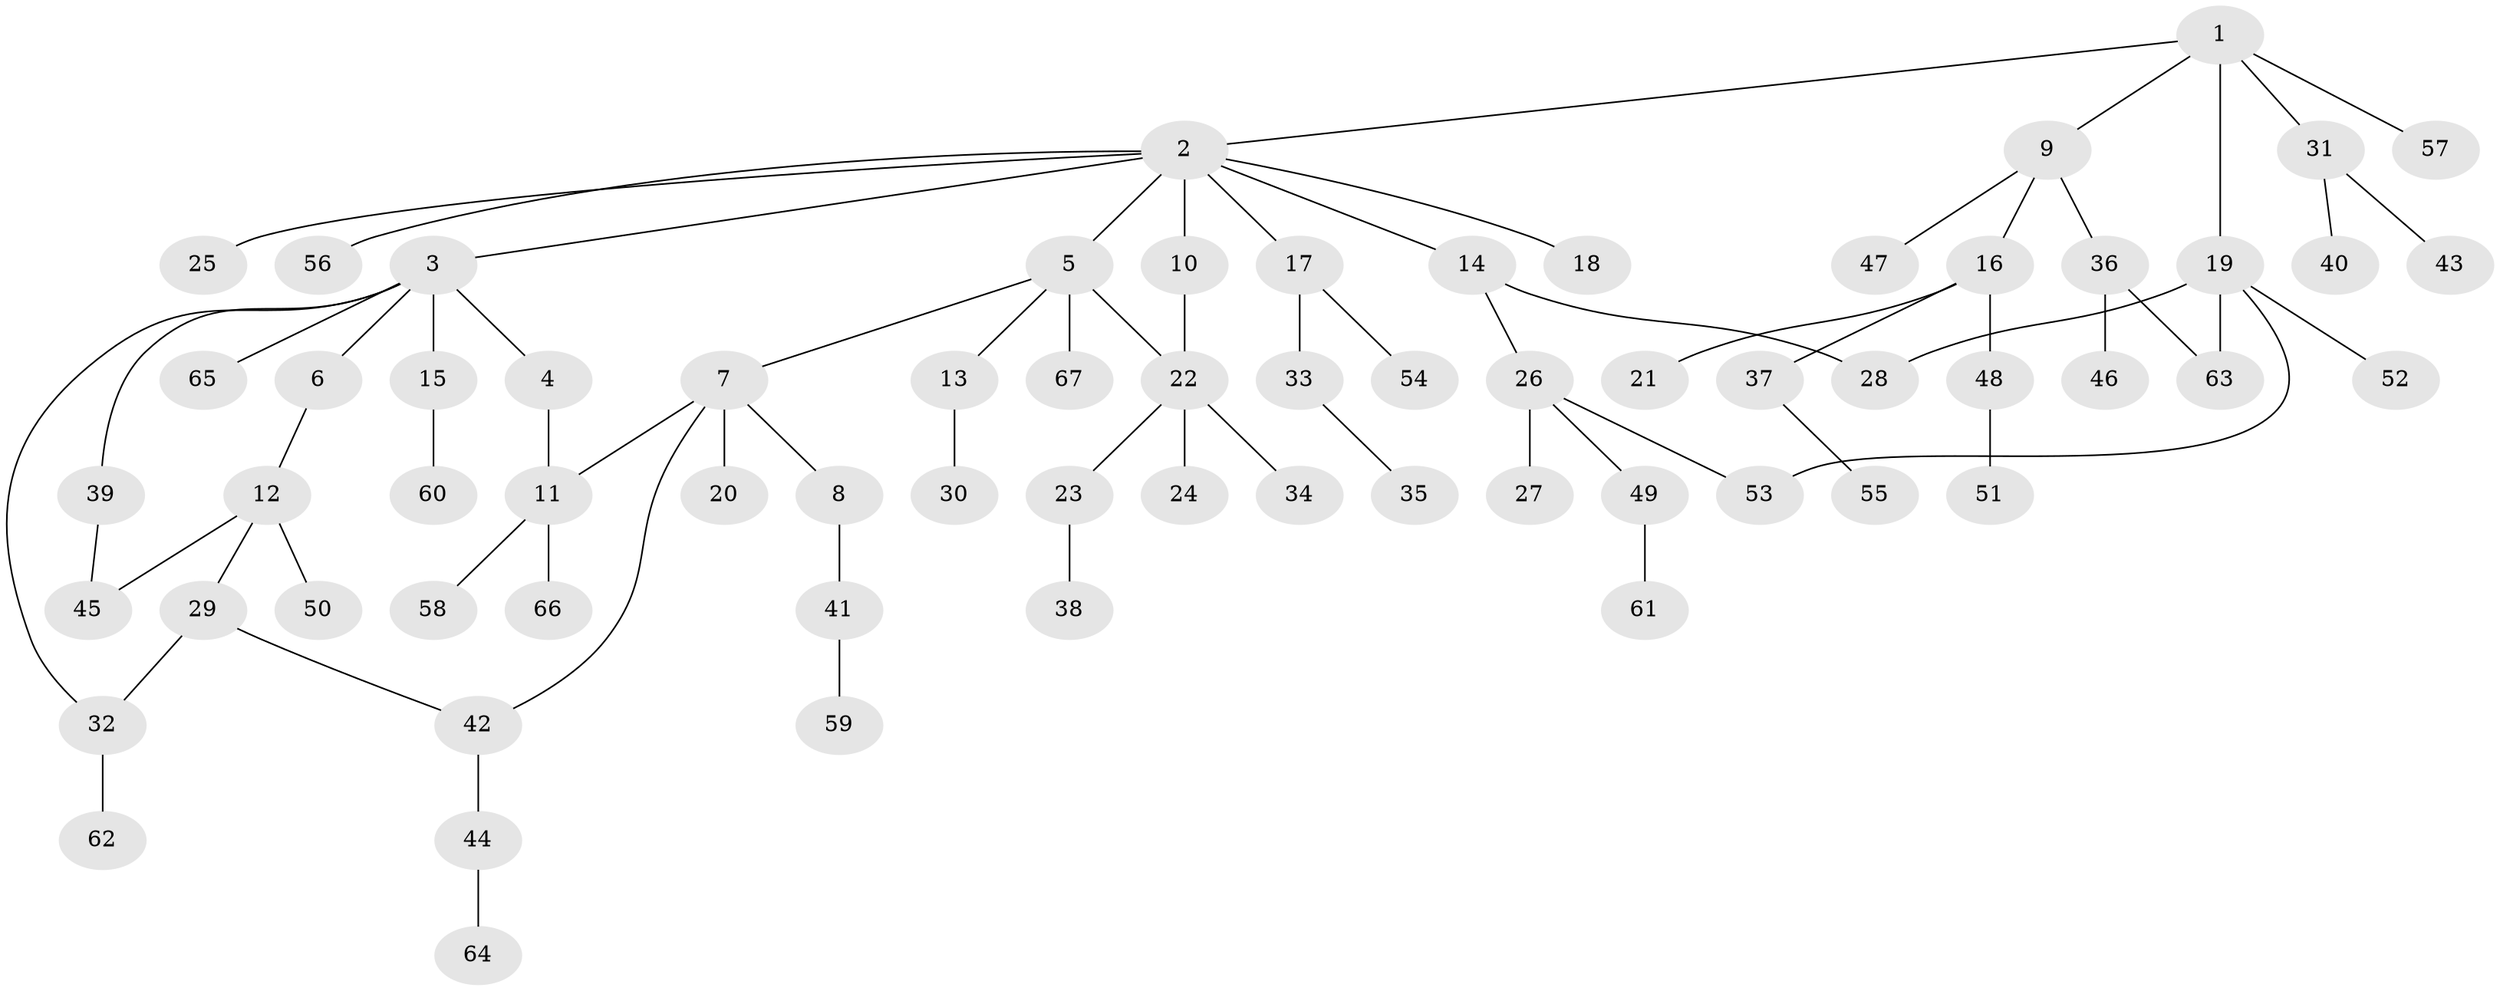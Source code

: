 // coarse degree distribution, {5: 0.08695652173913043, 9: 0.021739130434782608, 7: 0.021739130434782608, 2: 0.15217391304347827, 4: 0.06521739130434782, 1: 0.5434782608695652, 3: 0.10869565217391304}
// Generated by graph-tools (version 1.1) at 2025/16/03/04/25 18:16:51]
// undirected, 67 vertices, 74 edges
graph export_dot {
graph [start="1"]
  node [color=gray90,style=filled];
  1;
  2;
  3;
  4;
  5;
  6;
  7;
  8;
  9;
  10;
  11;
  12;
  13;
  14;
  15;
  16;
  17;
  18;
  19;
  20;
  21;
  22;
  23;
  24;
  25;
  26;
  27;
  28;
  29;
  30;
  31;
  32;
  33;
  34;
  35;
  36;
  37;
  38;
  39;
  40;
  41;
  42;
  43;
  44;
  45;
  46;
  47;
  48;
  49;
  50;
  51;
  52;
  53;
  54;
  55;
  56;
  57;
  58;
  59;
  60;
  61;
  62;
  63;
  64;
  65;
  66;
  67;
  1 -- 2;
  1 -- 9;
  1 -- 19;
  1 -- 31;
  1 -- 57;
  2 -- 3;
  2 -- 5;
  2 -- 10;
  2 -- 14;
  2 -- 17;
  2 -- 18;
  2 -- 25;
  2 -- 56;
  3 -- 4;
  3 -- 6;
  3 -- 15;
  3 -- 32;
  3 -- 39;
  3 -- 65;
  4 -- 11;
  5 -- 7;
  5 -- 13;
  5 -- 22;
  5 -- 67;
  6 -- 12;
  7 -- 8;
  7 -- 20;
  7 -- 11;
  7 -- 42;
  8 -- 41;
  9 -- 16;
  9 -- 36;
  9 -- 47;
  10 -- 22;
  11 -- 58;
  11 -- 66;
  12 -- 29;
  12 -- 50;
  12 -- 45;
  13 -- 30;
  14 -- 26;
  14 -- 28;
  15 -- 60;
  16 -- 21;
  16 -- 37;
  16 -- 48;
  17 -- 33;
  17 -- 54;
  19 -- 52;
  19 -- 53;
  19 -- 63;
  19 -- 28;
  22 -- 23;
  22 -- 24;
  22 -- 34;
  23 -- 38;
  26 -- 27;
  26 -- 49;
  26 -- 53;
  29 -- 42;
  29 -- 32;
  31 -- 40;
  31 -- 43;
  32 -- 62;
  33 -- 35;
  36 -- 46;
  36 -- 63;
  37 -- 55;
  39 -- 45;
  41 -- 59;
  42 -- 44;
  44 -- 64;
  48 -- 51;
  49 -- 61;
}
